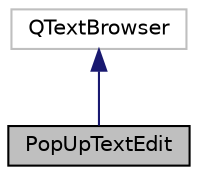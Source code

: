 digraph "PopUpTextEdit"
{
 // LATEX_PDF_SIZE
  edge [fontname="Helvetica",fontsize="10",labelfontname="Helvetica",labelfontsize="10"];
  node [fontname="Helvetica",fontsize="10",shape=record];
  Node1 [label="PopUpTextEdit",height=0.2,width=0.4,color="black", fillcolor="grey75", style="filled", fontcolor="black",tooltip="Class representing the text edit that has a pop-up input dialog."];
  Node2 -> Node1 [dir="back",color="midnightblue",fontsize="10",style="solid"];
  Node2 [label="QTextBrowser",height=0.2,width=0.4,color="grey75", fillcolor="white", style="filled",tooltip=" "];
}
